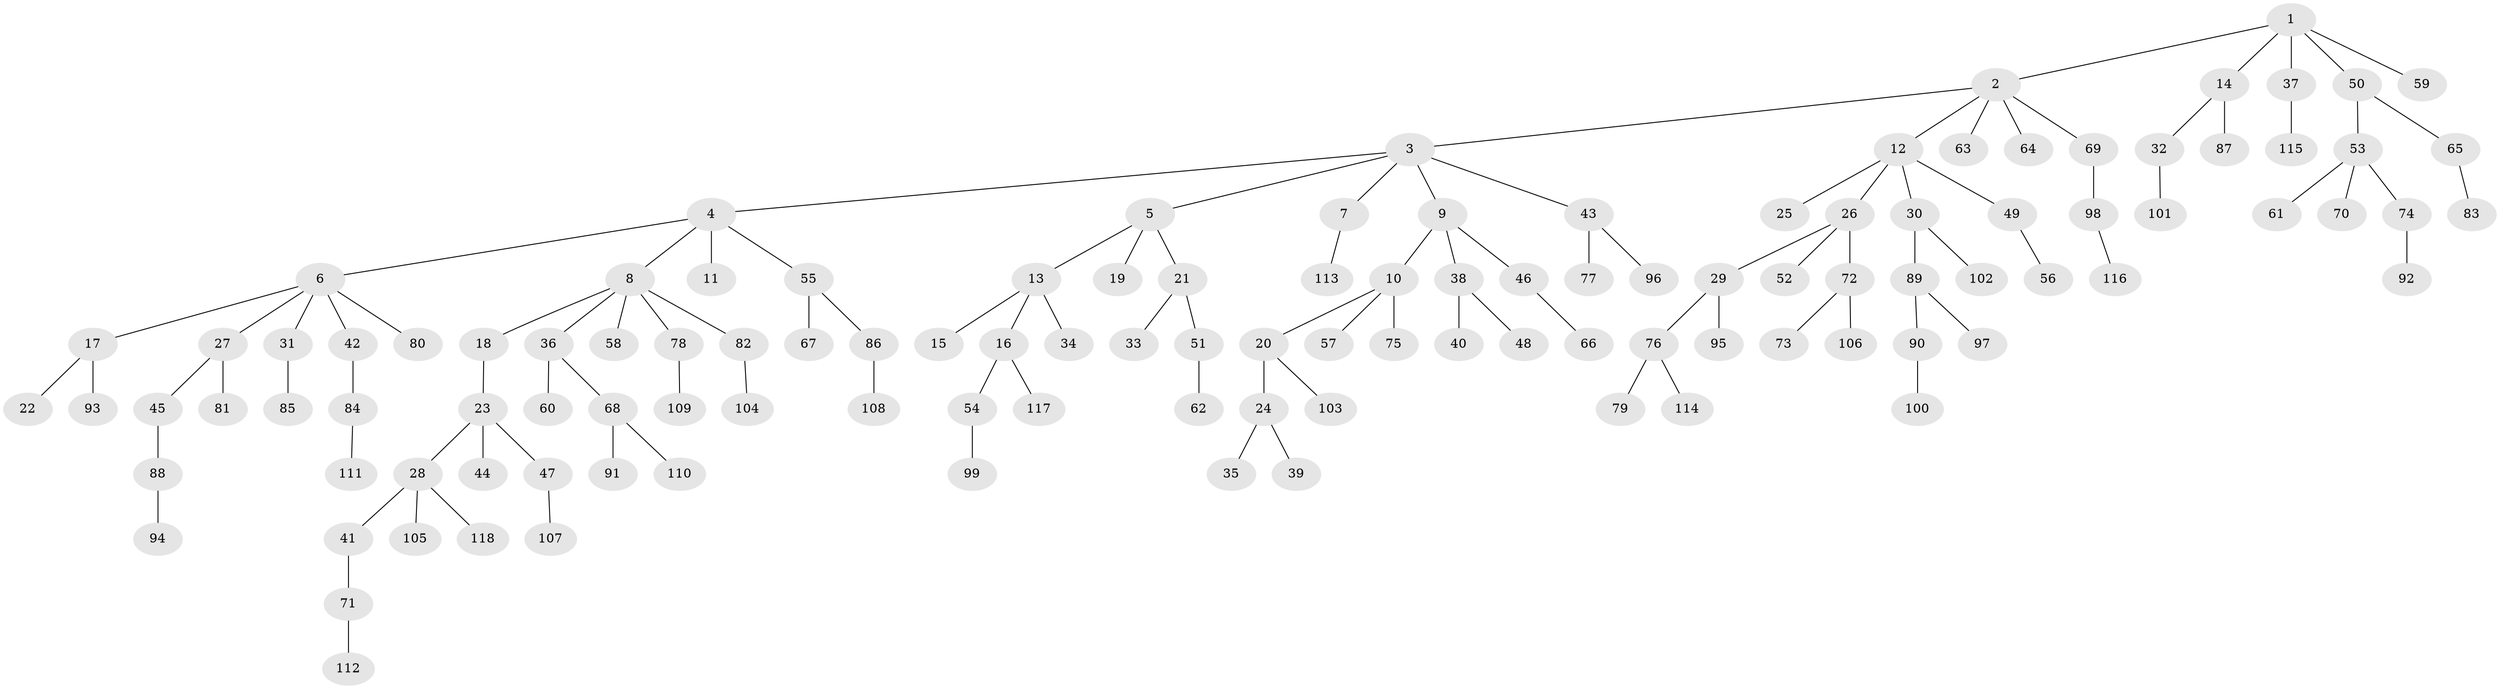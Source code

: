 // coarse degree distribution, {4: 0.056338028169014086, 5: 0.04225352112676056, 6: 0.014084507042253521, 3: 0.11267605633802817, 1: 0.43661971830985913, 2: 0.3380281690140845}
// Generated by graph-tools (version 1.1) at 2025/51/03/04/25 22:51:40]
// undirected, 118 vertices, 117 edges
graph export_dot {
  node [color=gray90,style=filled];
  1;
  2;
  3;
  4;
  5;
  6;
  7;
  8;
  9;
  10;
  11;
  12;
  13;
  14;
  15;
  16;
  17;
  18;
  19;
  20;
  21;
  22;
  23;
  24;
  25;
  26;
  27;
  28;
  29;
  30;
  31;
  32;
  33;
  34;
  35;
  36;
  37;
  38;
  39;
  40;
  41;
  42;
  43;
  44;
  45;
  46;
  47;
  48;
  49;
  50;
  51;
  52;
  53;
  54;
  55;
  56;
  57;
  58;
  59;
  60;
  61;
  62;
  63;
  64;
  65;
  66;
  67;
  68;
  69;
  70;
  71;
  72;
  73;
  74;
  75;
  76;
  77;
  78;
  79;
  80;
  81;
  82;
  83;
  84;
  85;
  86;
  87;
  88;
  89;
  90;
  91;
  92;
  93;
  94;
  95;
  96;
  97;
  98;
  99;
  100;
  101;
  102;
  103;
  104;
  105;
  106;
  107;
  108;
  109;
  110;
  111;
  112;
  113;
  114;
  115;
  116;
  117;
  118;
  1 -- 2;
  1 -- 14;
  1 -- 37;
  1 -- 50;
  1 -- 59;
  2 -- 3;
  2 -- 12;
  2 -- 63;
  2 -- 64;
  2 -- 69;
  3 -- 4;
  3 -- 5;
  3 -- 7;
  3 -- 9;
  3 -- 43;
  4 -- 6;
  4 -- 8;
  4 -- 11;
  4 -- 55;
  5 -- 13;
  5 -- 19;
  5 -- 21;
  6 -- 17;
  6 -- 27;
  6 -- 31;
  6 -- 42;
  6 -- 80;
  7 -- 113;
  8 -- 18;
  8 -- 36;
  8 -- 58;
  8 -- 78;
  8 -- 82;
  9 -- 10;
  9 -- 38;
  9 -- 46;
  10 -- 20;
  10 -- 57;
  10 -- 75;
  12 -- 25;
  12 -- 26;
  12 -- 30;
  12 -- 49;
  13 -- 15;
  13 -- 16;
  13 -- 34;
  14 -- 32;
  14 -- 87;
  16 -- 54;
  16 -- 117;
  17 -- 22;
  17 -- 93;
  18 -- 23;
  20 -- 24;
  20 -- 103;
  21 -- 33;
  21 -- 51;
  23 -- 28;
  23 -- 44;
  23 -- 47;
  24 -- 35;
  24 -- 39;
  26 -- 29;
  26 -- 52;
  26 -- 72;
  27 -- 45;
  27 -- 81;
  28 -- 41;
  28 -- 105;
  28 -- 118;
  29 -- 76;
  29 -- 95;
  30 -- 89;
  30 -- 102;
  31 -- 85;
  32 -- 101;
  36 -- 60;
  36 -- 68;
  37 -- 115;
  38 -- 40;
  38 -- 48;
  41 -- 71;
  42 -- 84;
  43 -- 77;
  43 -- 96;
  45 -- 88;
  46 -- 66;
  47 -- 107;
  49 -- 56;
  50 -- 53;
  50 -- 65;
  51 -- 62;
  53 -- 61;
  53 -- 70;
  53 -- 74;
  54 -- 99;
  55 -- 67;
  55 -- 86;
  65 -- 83;
  68 -- 91;
  68 -- 110;
  69 -- 98;
  71 -- 112;
  72 -- 73;
  72 -- 106;
  74 -- 92;
  76 -- 79;
  76 -- 114;
  78 -- 109;
  82 -- 104;
  84 -- 111;
  86 -- 108;
  88 -- 94;
  89 -- 90;
  89 -- 97;
  90 -- 100;
  98 -- 116;
}
